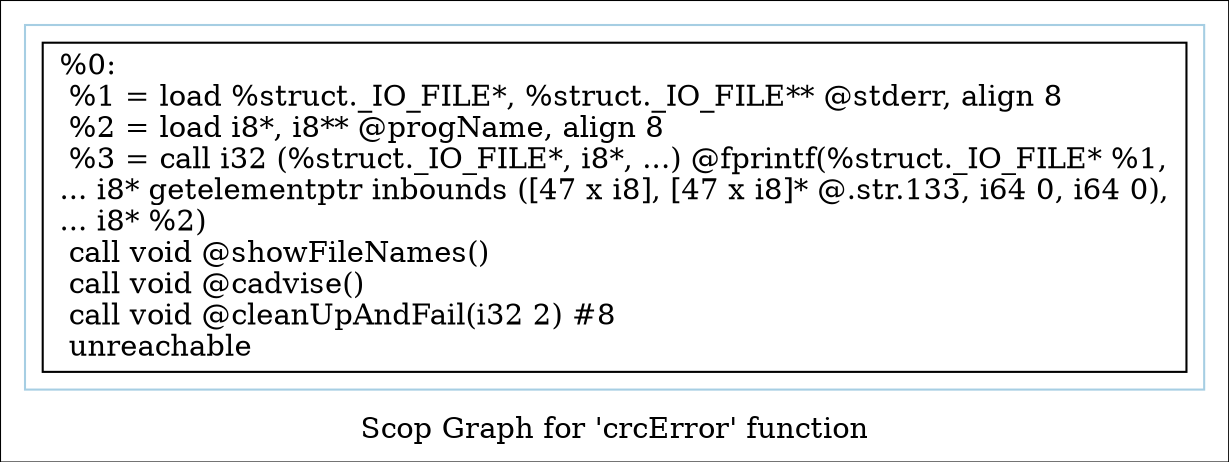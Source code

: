 digraph "Scop Graph for 'crcError' function" {
	label="Scop Graph for 'crcError' function";

	Node0x283cab0 [shape=record,label="{%0:\l  %1 = load %struct._IO_FILE*, %struct._IO_FILE** @stderr, align 8\l  %2 = load i8*, i8** @progName, align 8\l  %3 = call i32 (%struct._IO_FILE*, i8*, ...) @fprintf(%struct._IO_FILE* %1,\l... i8* getelementptr inbounds ([47 x i8], [47 x i8]* @.str.133, i64 0, i64 0),\l... i8* %2)\l  call void @showFileNames()\l  call void @cadvise()\l  call void @cleanUpAndFail(i32 2) #8\l  unreachable\l}"];
	colorscheme = "paired12"
        subgraph cluster_0x2931ea0 {
          label = "";
          style = solid;
          color = 1
          Node0x283cab0;
        }
}
